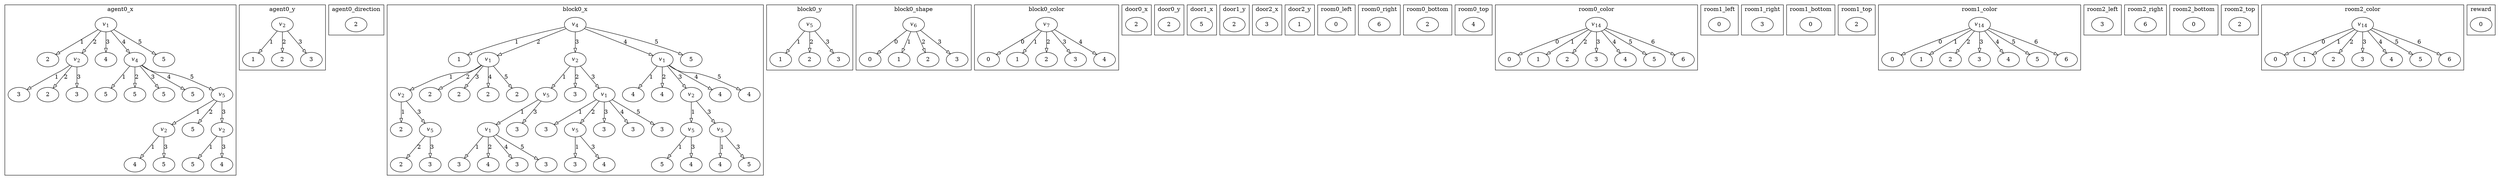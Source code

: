digraph {
edge [arrowhead=empty]

subgraph cluster_agent0_x {
label="agent0_x"
agent0_x_n0 [label=<<i>v</i><sub>1</sub>>]
agent0_x_n0 -> agent0_x_n1 [label=<1>]
agent0_x_n1 [label="2"]
agent0_x_n0 -> agent0_x_n2 [label=<2>]
agent0_x_n2 [label=<<i>v</i><sub>2</sub>>]
agent0_x_n2 -> agent0_x_n3 [label=<1>]
agent0_x_n3 [label="3"]
agent0_x_n2 -> agent0_x_n4 [label=<2>]
agent0_x_n4 [label="2"]
agent0_x_n2 -> agent0_x_n5 [label=<3>]
agent0_x_n5 [label="3"]
agent0_x_n0 -> agent0_x_n6 [label=<3>]
agent0_x_n6 [label="4"]
agent0_x_n0 -> agent0_x_n7 [label=<4>]
agent0_x_n7 [label=<<i>v</i><sub>4</sub>>]
agent0_x_n7 -> agent0_x_n8 [label=<1>]
agent0_x_n8 [label="5"]
agent0_x_n7 -> agent0_x_n9 [label=<2>]
agent0_x_n9 [label="5"]
agent0_x_n7 -> agent0_x_n10 [label=<3>]
agent0_x_n10 [label="5"]
agent0_x_n7 -> agent0_x_n11 [label=<4>]
agent0_x_n11 [label="5"]
agent0_x_n7 -> agent0_x_n12 [label=<5>]
agent0_x_n12 [label=<<i>v</i><sub>5</sub>>]
agent0_x_n12 -> agent0_x_n13 [label=<1>]
agent0_x_n13 [label=<<i>v</i><sub>2</sub>>]
agent0_x_n13 -> agent0_x_n14 [label=<1>]
agent0_x_n14 [label="4"]
agent0_x_n13 -> agent0_x_n15 [label=<3>]
agent0_x_n15 [label="5"]
agent0_x_n12 -> agent0_x_n16 [label=<2>]
agent0_x_n16 [label="5"]
agent0_x_n12 -> agent0_x_n17 [label=<3>]
agent0_x_n17 [label=<<i>v</i><sub>2</sub>>]
agent0_x_n17 -> agent0_x_n18 [label=<1>]
agent0_x_n18 [label="5"]
agent0_x_n17 -> agent0_x_n19 [label=<3>]
agent0_x_n19 [label="4"]
agent0_x_n0 -> agent0_x_n20 [label=<5>]
agent0_x_n20 [label="5"]
}

subgraph cluster_agent0_y {
label="agent0_y"
agent0_y_n0 [label=<<i>v</i><sub>2</sub>>]
agent0_y_n0 -> agent0_y_n1 [label=<1>]
agent0_y_n1 [label="1"]
agent0_y_n0 -> agent0_y_n2 [label=<2>]
agent0_y_n2 [label="2"]
agent0_y_n0 -> agent0_y_n3 [label=<3>]
agent0_y_n3 [label="3"]
}

subgraph cluster_agent0_direction {
label="agent0_direction"
agent0_direction_n0 [label="2"]
}

subgraph cluster_block0_x {
label="block0_x"
block0_x_n0 [label=<<i>v</i><sub>4</sub>>]
block0_x_n0 -> block0_x_n1 [label=<1>]
block0_x_n1 [label="1"]
block0_x_n0 -> block0_x_n2 [label=<2>]
block0_x_n2 [label=<<i>v</i><sub>1</sub>>]
block0_x_n2 -> block0_x_n3 [label=<1>]
block0_x_n3 [label=<<i>v</i><sub>2</sub>>]
block0_x_n3 -> block0_x_n4 [label=<1>]
block0_x_n4 [label="2"]
block0_x_n3 -> block0_x_n5 [label=<3>]
block0_x_n5 [label=<<i>v</i><sub>5</sub>>]
block0_x_n5 -> block0_x_n6 [label=<2>]
block0_x_n6 [label="2"]
block0_x_n5 -> block0_x_n7 [label=<3>]
block0_x_n7 [label="3"]
block0_x_n2 -> block0_x_n8 [label=<2>]
block0_x_n8 [label="2"]
block0_x_n2 -> block0_x_n9 [label=<3>]
block0_x_n9 [label="2"]
block0_x_n2 -> block0_x_n10 [label=<4>]
block0_x_n10 [label="2"]
block0_x_n2 -> block0_x_n11 [label=<5>]
block0_x_n11 [label="2"]
block0_x_n0 -> block0_x_n12 [label=<3>]
block0_x_n12 [label=<<i>v</i><sub>2</sub>>]
block0_x_n12 -> block0_x_n13 [label=<1>]
block0_x_n13 [label=<<i>v</i><sub>5</sub>>]
block0_x_n13 -> block0_x_n14 [label=<1>]
block0_x_n14 [label=<<i>v</i><sub>1</sub>>]
block0_x_n14 -> block0_x_n15 [label=<1>]
block0_x_n15 [label="3"]
block0_x_n14 -> block0_x_n16 [label=<2>]
block0_x_n16 [label="4"]
block0_x_n14 -> block0_x_n17 [label=<4>]
block0_x_n17 [label="3"]
block0_x_n14 -> block0_x_n18 [label=<5>]
block0_x_n18 [label="3"]
block0_x_n13 -> block0_x_n19 [label=<3>]
block0_x_n19 [label="3"]
block0_x_n12 -> block0_x_n20 [label=<2>]
block0_x_n20 [label="3"]
block0_x_n12 -> block0_x_n21 [label=<3>]
block0_x_n21 [label=<<i>v</i><sub>1</sub>>]
block0_x_n21 -> block0_x_n22 [label=<1>]
block0_x_n22 [label="3"]
block0_x_n21 -> block0_x_n23 [label=<2>]
block0_x_n23 [label=<<i>v</i><sub>5</sub>>]
block0_x_n23 -> block0_x_n24 [label=<1>]
block0_x_n24 [label="3"]
block0_x_n23 -> block0_x_n25 [label=<3>]
block0_x_n25 [label="4"]
block0_x_n21 -> block0_x_n26 [label=<3>]
block0_x_n26 [label="3"]
block0_x_n21 -> block0_x_n27 [label=<4>]
block0_x_n27 [label="3"]
block0_x_n21 -> block0_x_n28 [label=<5>]
block0_x_n28 [label="3"]
block0_x_n0 -> block0_x_n29 [label=<4>]
block0_x_n29 [label=<<i>v</i><sub>1</sub>>]
block0_x_n29 -> block0_x_n30 [label=<1>]
block0_x_n30 [label="4"]
block0_x_n29 -> block0_x_n31 [label=<2>]
block0_x_n31 [label="4"]
block0_x_n29 -> block0_x_n32 [label=<3>]
block0_x_n32 [label=<<i>v</i><sub>2</sub>>]
block0_x_n32 -> block0_x_n33 [label=<1>]
block0_x_n33 [label=<<i>v</i><sub>5</sub>>]
block0_x_n33 -> block0_x_n34 [label=<1>]
block0_x_n34 [label="5"]
block0_x_n33 -> block0_x_n35 [label=<3>]
block0_x_n35 [label="4"]
block0_x_n32 -> block0_x_n36 [label=<3>]
block0_x_n36 [label=<<i>v</i><sub>5</sub>>]
block0_x_n36 -> block0_x_n37 [label=<1>]
block0_x_n37 [label="4"]
block0_x_n36 -> block0_x_n38 [label=<3>]
block0_x_n38 [label="5"]
block0_x_n29 -> block0_x_n39 [label=<4>]
block0_x_n39 [label="4"]
block0_x_n29 -> block0_x_n40 [label=<5>]
block0_x_n40 [label="4"]
block0_x_n0 -> block0_x_n41 [label=<5>]
block0_x_n41 [label="5"]
}

subgraph cluster_block0_y {
label="block0_y"
block0_y_n0 [label=<<i>v</i><sub>5</sub>>]
block0_y_n0 -> block0_y_n1 [label=<1>]
block0_y_n1 [label="1"]
block0_y_n0 -> block0_y_n2 [label=<2>]
block0_y_n2 [label="2"]
block0_y_n0 -> block0_y_n3 [label=<3>]
block0_y_n3 [label="3"]
}

subgraph cluster_block0_shape {
label="block0_shape"
block0_shape_n0 [label=<<i>v</i><sub>6</sub>>]
block0_shape_n0 -> block0_shape_n1 [label=<0>]
block0_shape_n1 [label="0"]
block0_shape_n0 -> block0_shape_n2 [label=<1>]
block0_shape_n2 [label="1"]
block0_shape_n0 -> block0_shape_n3 [label=<2>]
block0_shape_n3 [label="2"]
block0_shape_n0 -> block0_shape_n4 [label=<3>]
block0_shape_n4 [label="3"]
}

subgraph cluster_block0_color {
label="block0_color"
block0_color_n0 [label=<<i>v</i><sub>7</sub>>]
block0_color_n0 -> block0_color_n1 [label=<0>]
block0_color_n1 [label="0"]
block0_color_n0 -> block0_color_n2 [label=<1>]
block0_color_n2 [label="1"]
block0_color_n0 -> block0_color_n3 [label=<2>]
block0_color_n3 [label="2"]
block0_color_n0 -> block0_color_n4 [label=<3>]
block0_color_n4 [label="3"]
block0_color_n0 -> block0_color_n5 [label=<4>]
block0_color_n5 [label="4"]
}

subgraph cluster_door0_x {
label="door0_x"
door0_x_n0 [label="2"]
}

subgraph cluster_door0_y {
label="door0_y"
door0_y_n0 [label="2"]
}

subgraph cluster_door1_x {
label="door1_x"
door1_x_n0 [label="5"]
}

subgraph cluster_door1_y {
label="door1_y"
door1_y_n0 [label="2"]
}

subgraph cluster_door2_x {
label="door2_x"
door2_x_n0 [label="3"]
}

subgraph cluster_door2_y {
label="door2_y"
door2_y_n0 [label="1"]
}

subgraph cluster_room0_left {
label="room0_left"
room0_left_n0 [label="0"]
}

subgraph cluster_room0_right {
label="room0_right"
room0_right_n0 [label="6"]
}

subgraph cluster_room0_bottom {
label="room0_bottom"
room0_bottom_n0 [label="2"]
}

subgraph cluster_room0_top {
label="room0_top"
room0_top_n0 [label="4"]
}

subgraph cluster_room0_color {
label="room0_color"
room0_color_n0 [label=<<i>v</i><sub>14</sub>>]
room0_color_n0 -> room0_color_n1 [label=<0>]
room0_color_n1 [label="0"]
room0_color_n0 -> room0_color_n2 [label=<1>]
room0_color_n2 [label="1"]
room0_color_n0 -> room0_color_n3 [label=<2>]
room0_color_n3 [label="2"]
room0_color_n0 -> room0_color_n4 [label=<3>]
room0_color_n4 [label="3"]
room0_color_n0 -> room0_color_n5 [label=<4>]
room0_color_n5 [label="4"]
room0_color_n0 -> room0_color_n6 [label=<5>]
room0_color_n6 [label="5"]
room0_color_n0 -> room0_color_n7 [label=<6>]
room0_color_n7 [label="6"]
}

subgraph cluster_room1_left {
label="room1_left"
room1_left_n0 [label="0"]
}

subgraph cluster_room1_right {
label="room1_right"
room1_right_n0 [label="3"]
}

subgraph cluster_room1_bottom {
label="room1_bottom"
room1_bottom_n0 [label="0"]
}

subgraph cluster_room1_top {
label="room1_top"
room1_top_n0 [label="2"]
}

subgraph cluster_room1_color {
label="room1_color"
room1_color_n0 [label=<<i>v</i><sub>14</sub>>]
room1_color_n0 -> room1_color_n1 [label=<0>]
room1_color_n1 [label="0"]
room1_color_n0 -> room1_color_n2 [label=<1>]
room1_color_n2 [label="1"]
room1_color_n0 -> room1_color_n3 [label=<2>]
room1_color_n3 [label="2"]
room1_color_n0 -> room1_color_n4 [label=<3>]
room1_color_n4 [label="3"]
room1_color_n0 -> room1_color_n5 [label=<4>]
room1_color_n5 [label="4"]
room1_color_n0 -> room1_color_n6 [label=<5>]
room1_color_n6 [label="5"]
room1_color_n0 -> room1_color_n7 [label=<6>]
room1_color_n7 [label="6"]
}

subgraph cluster_room2_left {
label="room2_left"
room2_left_n0 [label="3"]
}

subgraph cluster_room2_right {
label="room2_right"
room2_right_n0 [label="6"]
}

subgraph cluster_room2_bottom {
label="room2_bottom"
room2_bottom_n0 [label="0"]
}

subgraph cluster_room2_top {
label="room2_top"
room2_top_n0 [label="2"]
}

subgraph cluster_room2_color {
label="room2_color"
room2_color_n0 [label=<<i>v</i><sub>14</sub>>]
room2_color_n0 -> room2_color_n1 [label=<0>]
room2_color_n1 [label="0"]
room2_color_n0 -> room2_color_n2 [label=<1>]
room2_color_n2 [label="1"]
room2_color_n0 -> room2_color_n3 [label=<2>]
room2_color_n3 [label="2"]
room2_color_n0 -> room2_color_n4 [label=<3>]
room2_color_n4 [label="3"]
room2_color_n0 -> room2_color_n5 [label=<4>]
room2_color_n5 [label="4"]
room2_color_n0 -> room2_color_n6 [label=<5>]
room2_color_n6 [label="5"]
room2_color_n0 -> room2_color_n7 [label=<6>]
room2_color_n7 [label="6"]
}

subgraph cluster_reward {
label="reward"
reward_n0 [label="0"]
}
}
